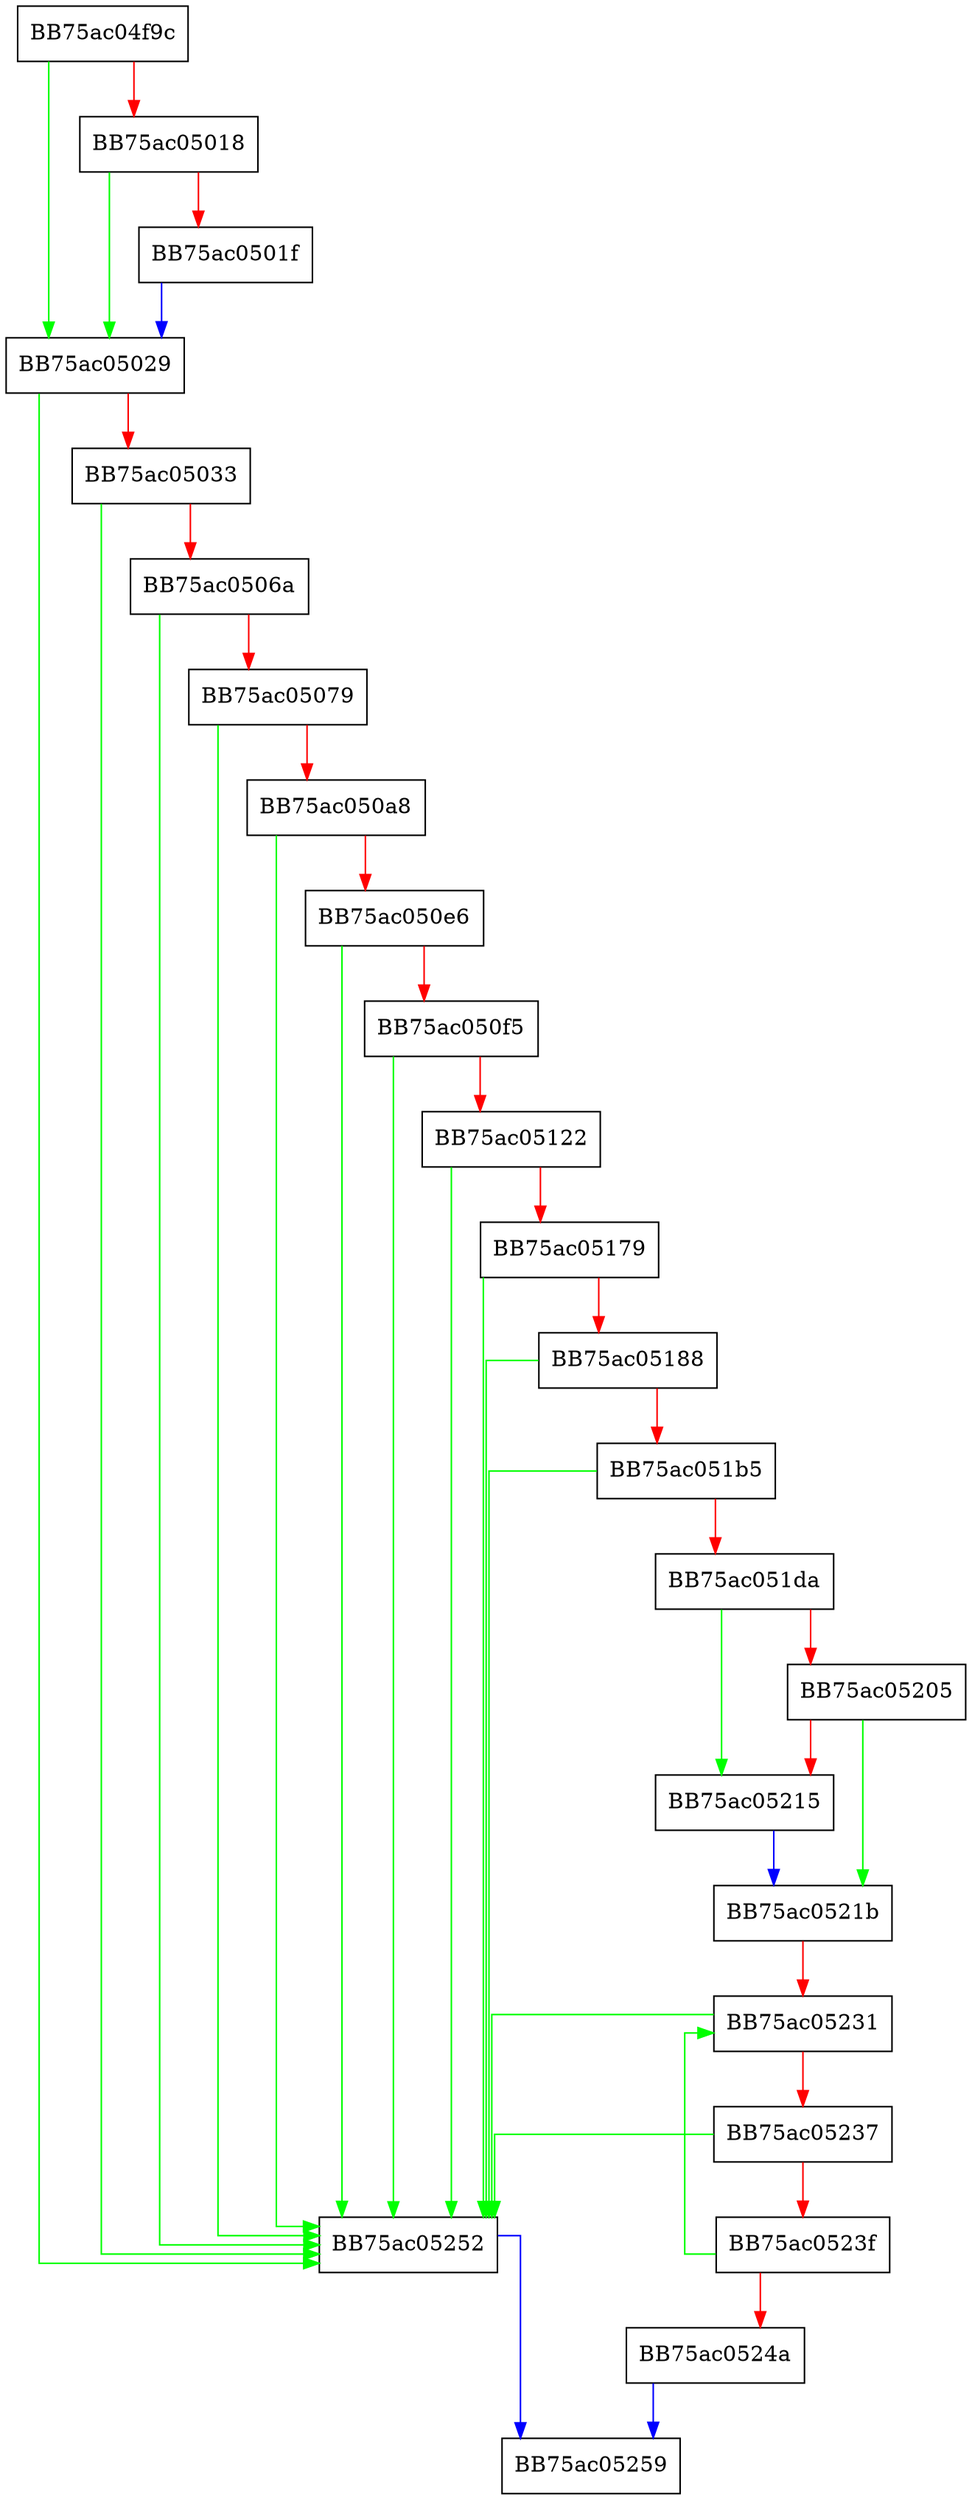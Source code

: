 digraph ZSTD_loadCEntropy {
  node [shape="box"];
  graph [splines=ortho];
  BB75ac04f9c -> BB75ac05029 [color="green"];
  BB75ac04f9c -> BB75ac05018 [color="red"];
  BB75ac05018 -> BB75ac05029 [color="green"];
  BB75ac05018 -> BB75ac0501f [color="red"];
  BB75ac0501f -> BB75ac05029 [color="blue"];
  BB75ac05029 -> BB75ac05252 [color="green"];
  BB75ac05029 -> BB75ac05033 [color="red"];
  BB75ac05033 -> BB75ac05252 [color="green"];
  BB75ac05033 -> BB75ac0506a [color="red"];
  BB75ac0506a -> BB75ac05252 [color="green"];
  BB75ac0506a -> BB75ac05079 [color="red"];
  BB75ac05079 -> BB75ac05252 [color="green"];
  BB75ac05079 -> BB75ac050a8 [color="red"];
  BB75ac050a8 -> BB75ac05252 [color="green"];
  BB75ac050a8 -> BB75ac050e6 [color="red"];
  BB75ac050e6 -> BB75ac05252 [color="green"];
  BB75ac050e6 -> BB75ac050f5 [color="red"];
  BB75ac050f5 -> BB75ac05252 [color="green"];
  BB75ac050f5 -> BB75ac05122 [color="red"];
  BB75ac05122 -> BB75ac05252 [color="green"];
  BB75ac05122 -> BB75ac05179 [color="red"];
  BB75ac05179 -> BB75ac05252 [color="green"];
  BB75ac05179 -> BB75ac05188 [color="red"];
  BB75ac05188 -> BB75ac05252 [color="green"];
  BB75ac05188 -> BB75ac051b5 [color="red"];
  BB75ac051b5 -> BB75ac05252 [color="green"];
  BB75ac051b5 -> BB75ac051da [color="red"];
  BB75ac051da -> BB75ac05215 [color="green"];
  BB75ac051da -> BB75ac05205 [color="red"];
  BB75ac05205 -> BB75ac0521b [color="green"];
  BB75ac05205 -> BB75ac05215 [color="red"];
  BB75ac05215 -> BB75ac0521b [color="blue"];
  BB75ac0521b -> BB75ac05231 [color="red"];
  BB75ac05231 -> BB75ac05252 [color="green"];
  BB75ac05231 -> BB75ac05237 [color="red"];
  BB75ac05237 -> BB75ac05252 [color="green"];
  BB75ac05237 -> BB75ac0523f [color="red"];
  BB75ac0523f -> BB75ac05231 [color="green"];
  BB75ac0523f -> BB75ac0524a [color="red"];
  BB75ac0524a -> BB75ac05259 [color="blue"];
  BB75ac05252 -> BB75ac05259 [color="blue"];
}